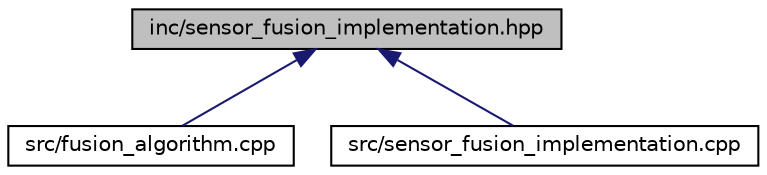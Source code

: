 digraph "inc/sensor_fusion_implementation.hpp"
{
  edge [fontname="Helvetica",fontsize="10",labelfontname="Helvetica",labelfontsize="10"];
  node [fontname="Helvetica",fontsize="10",shape=record];
  Node13 [label="inc/sensor_fusion_implementation.hpp",height=0.2,width=0.4,color="black", fillcolor="grey75", style="filled", fontcolor="black"];
  Node13 -> Node14 [dir="back",color="midnightblue",fontsize="10",style="solid"];
  Node14 [label="src/fusion_algorithm.cpp",height=0.2,width=0.4,color="black", fillcolor="white", style="filled",URL="$fusion__algorithm_8cpp.html",tooltip="contains the implementation of the sensor fusion algorithm "];
  Node13 -> Node15 [dir="back",color="midnightblue",fontsize="10",style="solid"];
  Node15 [label="src/sensor_fusion_implementation.cpp",height=0.2,width=0.4,color="black", fillcolor="white", style="filled",URL="$sensor__fusion__implementation_8cpp.html",tooltip="Contains the implementations of the input parsing and output functions. "];
}
